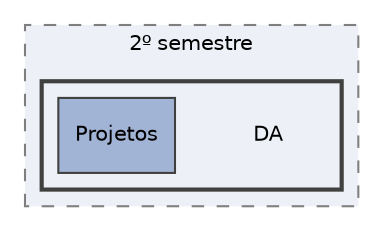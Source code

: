 digraph "/home/edu/Feup/2º ano/2º semestre/DA"
{
 // LATEX_PDF_SIZE
  edge [fontname="Helvetica",fontsize="10",labelfontname="Helvetica",labelfontsize="10"];
  node [fontname="Helvetica",fontsize="10",shape=record];
  compound=true
  subgraph clusterdir_4bb48b2db9e56c9bfdf4636879bf7a69 {
    graph [ bgcolor="#edf0f7", pencolor="grey50", style="filled,dashed,", label="2º semestre", fontname="Helvetica", fontsize="10", URL="dir_4bb48b2db9e56c9bfdf4636879bf7a69.html"]
  subgraph clusterdir_29288fea7bb0f7f0443769e928a54b5c {
    graph [ bgcolor="#edf0f7", pencolor="grey25", style="filled,bold,", label="", fontname="Helvetica", fontsize="10", URL="dir_29288fea7bb0f7f0443769e928a54b5c.html"]
    dir_29288fea7bb0f7f0443769e928a54b5c [shape=plaintext, label="DA"];
  dir_3d61e9a2861257fac076cbafe2f627c1 [shape=box, label="Projetos", style="filled,", fillcolor="#a2b4d6", color="grey25", URL="dir_3d61e9a2861257fac076cbafe2f627c1.html"];
  }
  }
}
